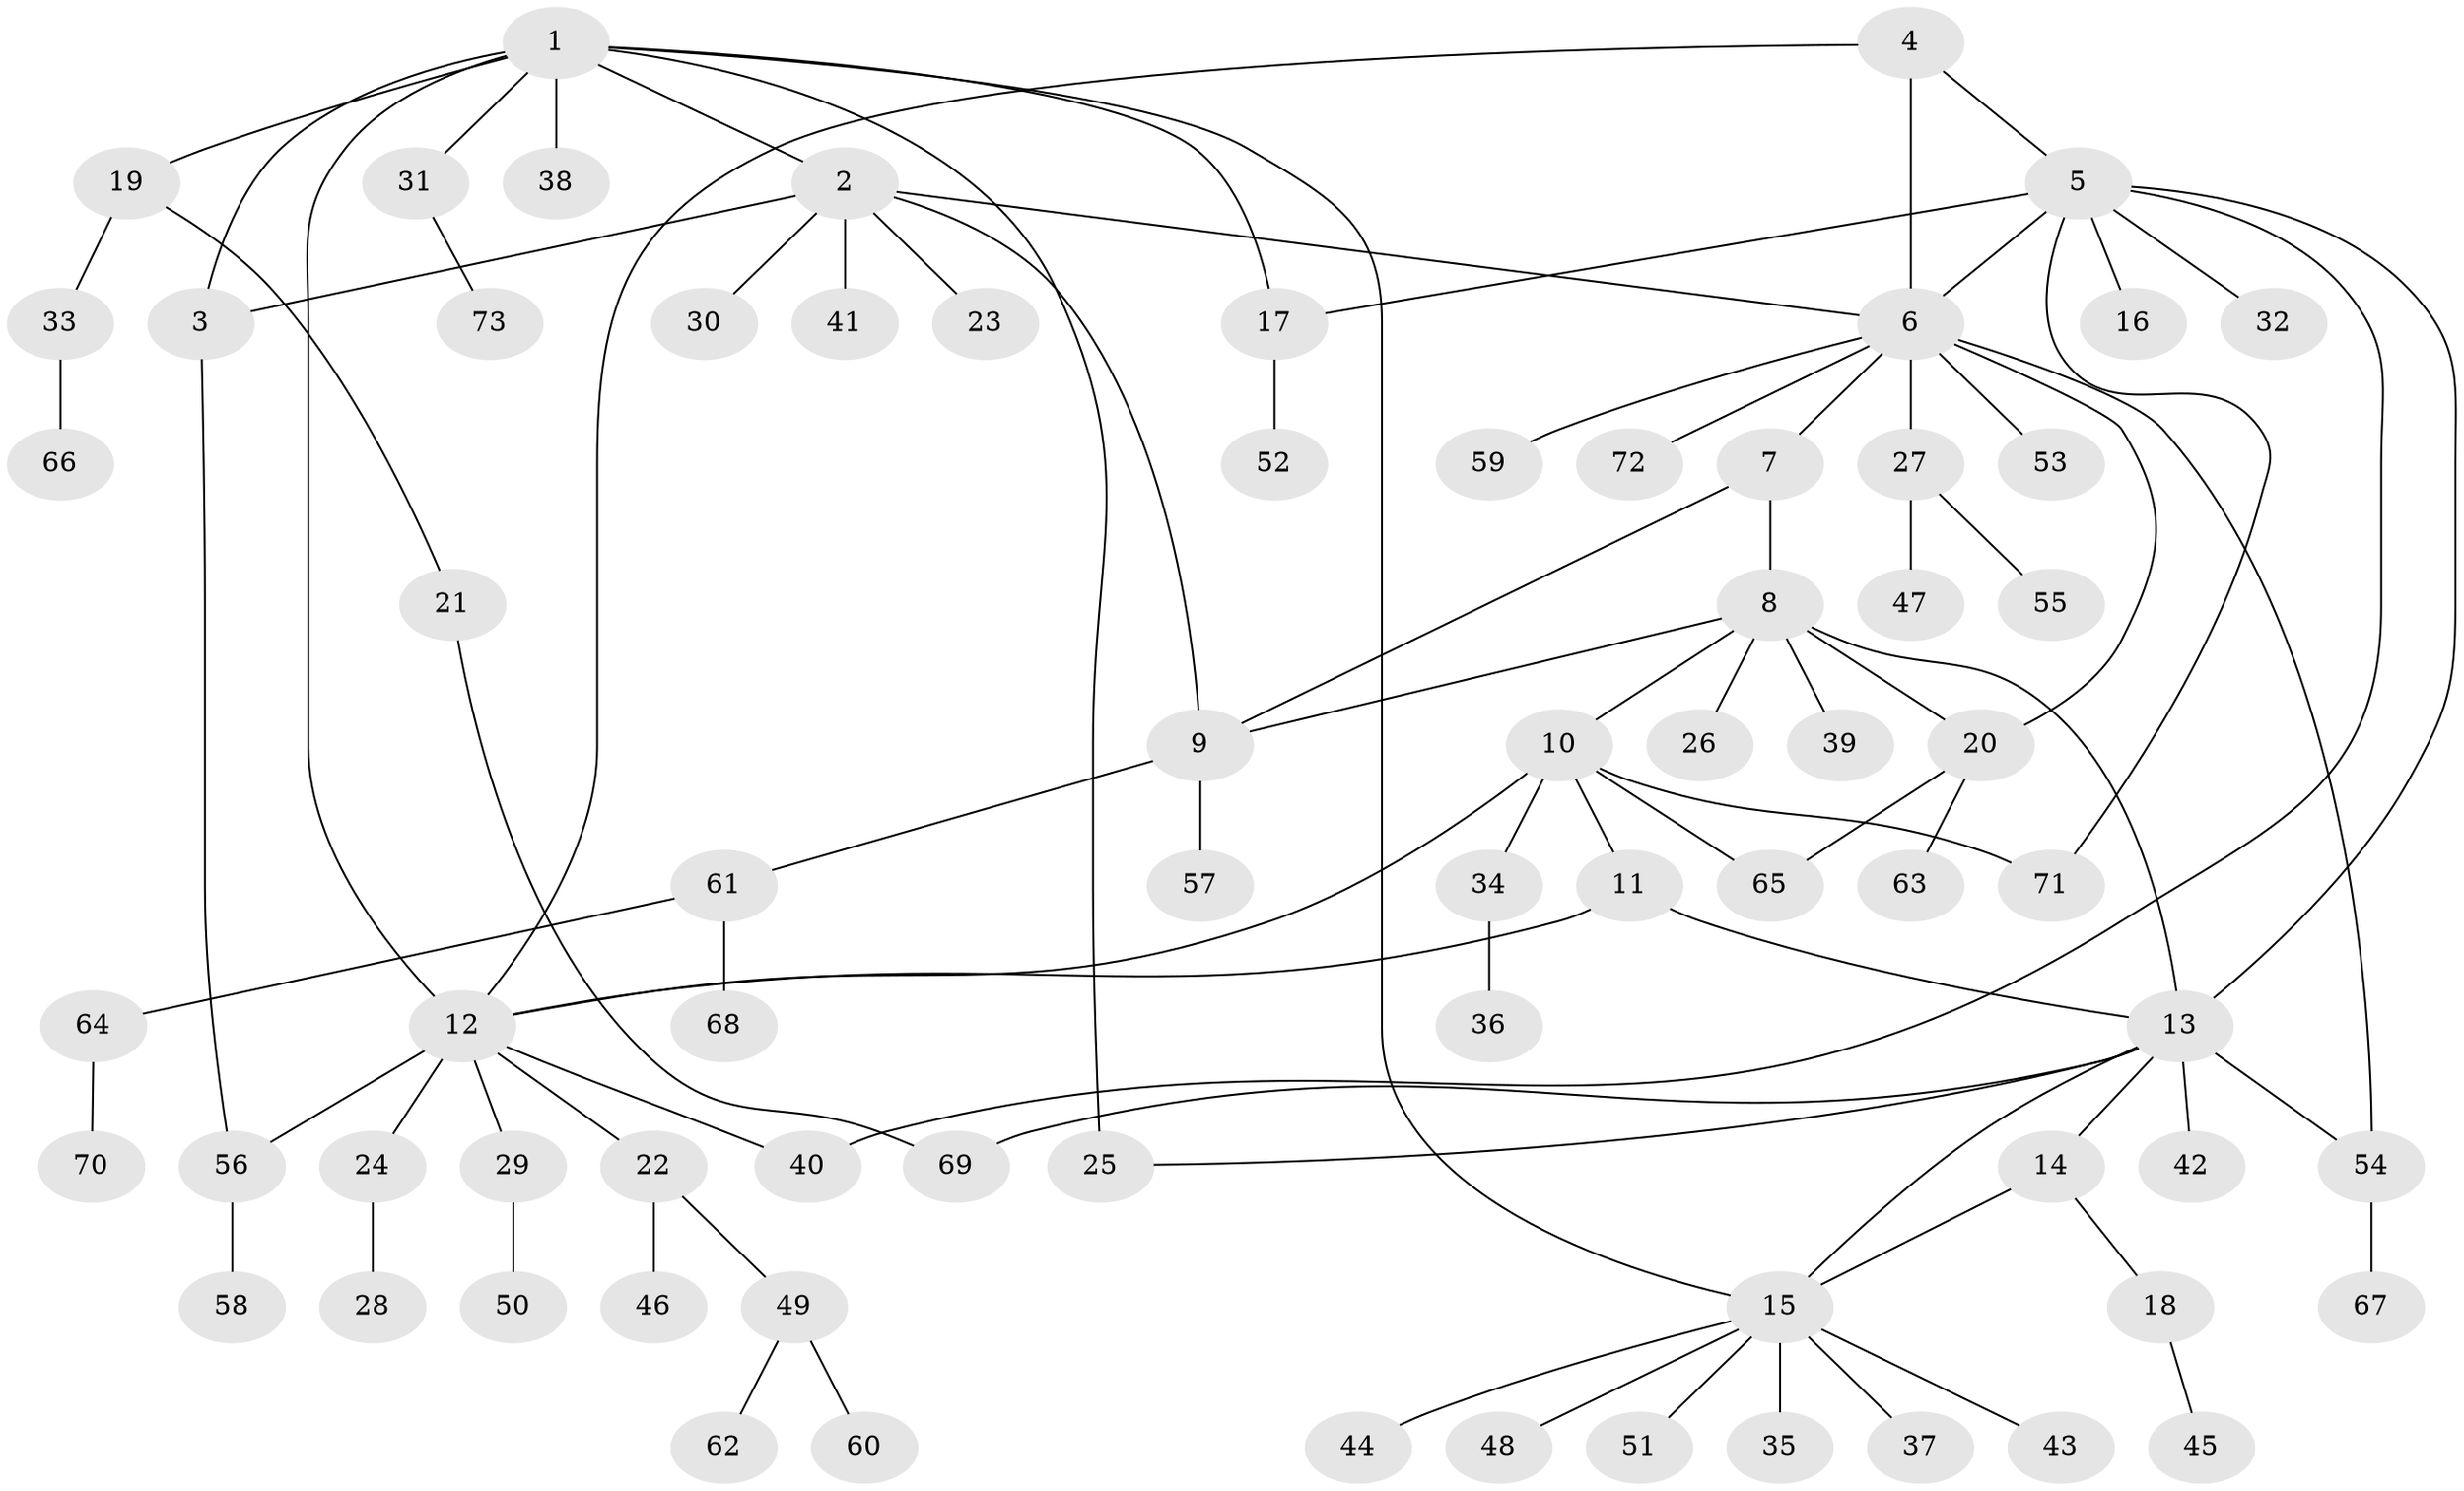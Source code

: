 // coarse degree distribution, {3: 0.15384615384615385, 9: 0.057692307692307696, 2: 0.23076923076923078, 7: 0.019230769230769232, 1: 0.4230769230769231, 8: 0.038461538461538464, 6: 0.057692307692307696, 4: 0.019230769230769232}
// Generated by graph-tools (version 1.1) at 2025/37/03/04/25 23:37:50]
// undirected, 73 vertices, 92 edges
graph export_dot {
  node [color=gray90,style=filled];
  1;
  2;
  3;
  4;
  5;
  6;
  7;
  8;
  9;
  10;
  11;
  12;
  13;
  14;
  15;
  16;
  17;
  18;
  19;
  20;
  21;
  22;
  23;
  24;
  25;
  26;
  27;
  28;
  29;
  30;
  31;
  32;
  33;
  34;
  35;
  36;
  37;
  38;
  39;
  40;
  41;
  42;
  43;
  44;
  45;
  46;
  47;
  48;
  49;
  50;
  51;
  52;
  53;
  54;
  55;
  56;
  57;
  58;
  59;
  60;
  61;
  62;
  63;
  64;
  65;
  66;
  67;
  68;
  69;
  70;
  71;
  72;
  73;
  1 -- 2;
  1 -- 3;
  1 -- 12;
  1 -- 15;
  1 -- 17;
  1 -- 19;
  1 -- 25;
  1 -- 31;
  1 -- 38;
  2 -- 3;
  2 -- 6;
  2 -- 9;
  2 -- 23;
  2 -- 30;
  2 -- 41;
  3 -- 56;
  4 -- 5;
  4 -- 6;
  4 -- 12;
  5 -- 6;
  5 -- 13;
  5 -- 16;
  5 -- 17;
  5 -- 32;
  5 -- 40;
  5 -- 71;
  6 -- 7;
  6 -- 20;
  6 -- 27;
  6 -- 53;
  6 -- 54;
  6 -- 59;
  6 -- 72;
  7 -- 8;
  7 -- 9;
  8 -- 9;
  8 -- 10;
  8 -- 13;
  8 -- 20;
  8 -- 26;
  8 -- 39;
  9 -- 57;
  9 -- 61;
  10 -- 11;
  10 -- 12;
  10 -- 34;
  10 -- 65;
  10 -- 71;
  11 -- 12;
  11 -- 13;
  12 -- 22;
  12 -- 24;
  12 -- 29;
  12 -- 40;
  12 -- 56;
  13 -- 14;
  13 -- 15;
  13 -- 25;
  13 -- 42;
  13 -- 54;
  13 -- 69;
  14 -- 15;
  14 -- 18;
  15 -- 35;
  15 -- 37;
  15 -- 43;
  15 -- 44;
  15 -- 48;
  15 -- 51;
  17 -- 52;
  18 -- 45;
  19 -- 21;
  19 -- 33;
  20 -- 63;
  20 -- 65;
  21 -- 69;
  22 -- 46;
  22 -- 49;
  24 -- 28;
  27 -- 47;
  27 -- 55;
  29 -- 50;
  31 -- 73;
  33 -- 66;
  34 -- 36;
  49 -- 60;
  49 -- 62;
  54 -- 67;
  56 -- 58;
  61 -- 64;
  61 -- 68;
  64 -- 70;
}
